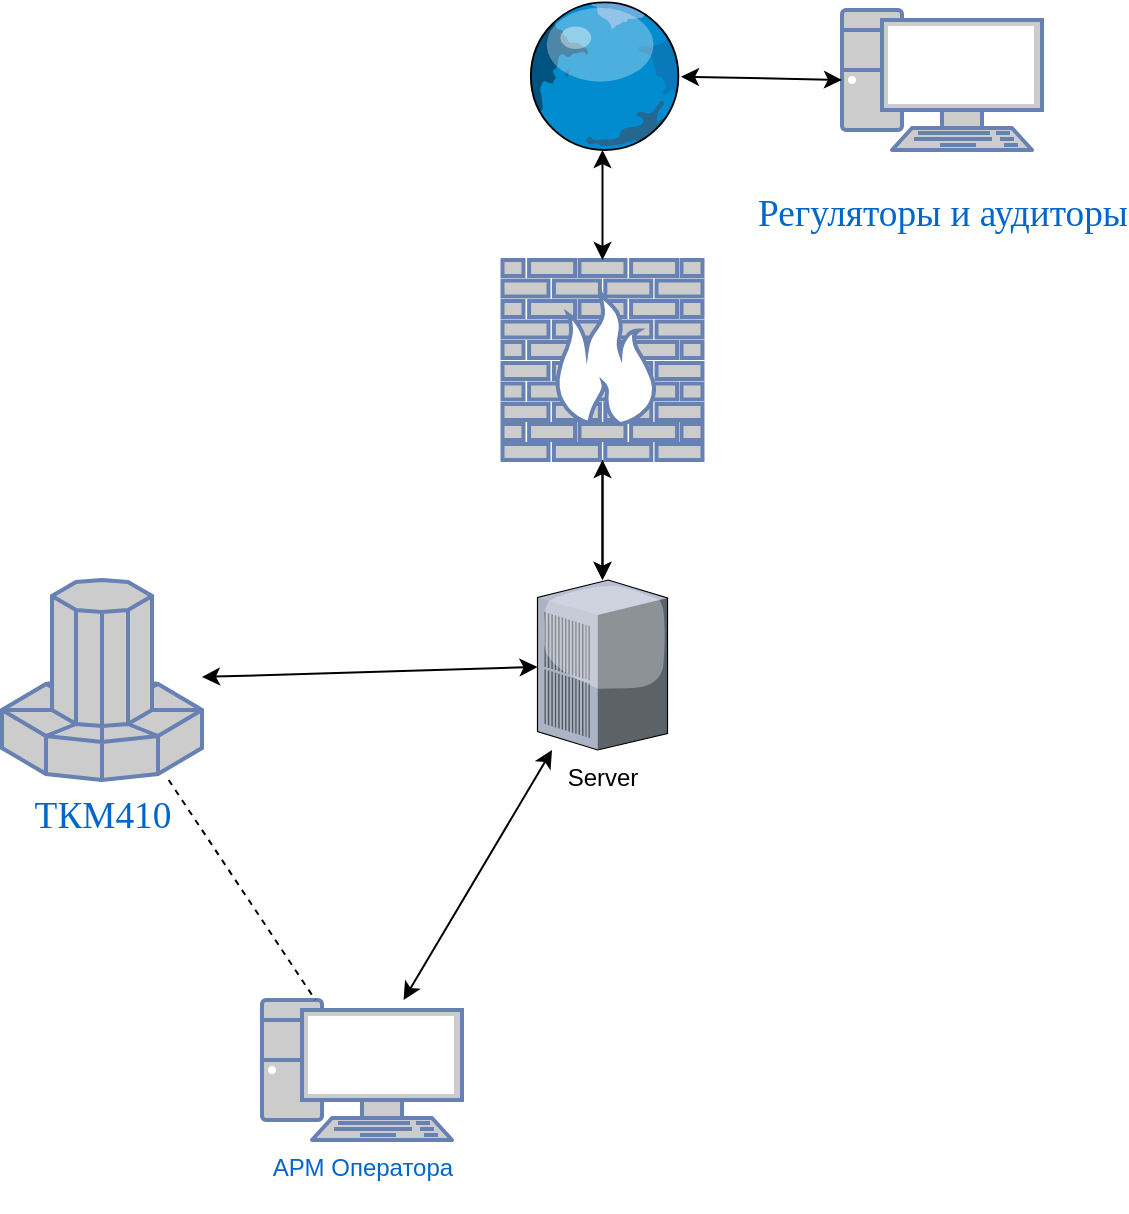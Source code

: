 <mxfile version="24.7.17">
  <diagram name="Страница 1" id="48ZSxTXqiFylBv7yje3z">
    <mxGraphModel dx="2266" dy="1151" grid="1" gridSize="10" guides="1" tooltips="1" connect="1" arrows="1" fold="1" page="1" pageScale="1" pageWidth="1100" pageHeight="850" math="0" shadow="0">
      <root>
        <mxCell id="0" />
        <mxCell id="1" parent="0" />
        <mxCell id="kDG_s7natI8IHwBsLzGt-8" value="" style="edgeStyle=orthogonalEdgeStyle;rounded=0;orthogonalLoop=1;jettySize=auto;html=1;" edge="1" parent="1" source="kDG_s7natI8IHwBsLzGt-1" target="kDG_s7natI8IHwBsLzGt-4">
          <mxGeometry relative="1" as="geometry" />
        </mxCell>
        <mxCell id="kDG_s7natI8IHwBsLzGt-1" value="" style="fontColor=#0066CC;verticalAlign=top;verticalLabelPosition=bottom;labelPosition=center;align=center;html=1;outlineConnect=0;fillColor=#CCCCCC;strokeColor=#6881B3;gradientColor=none;gradientDirection=north;strokeWidth=2;shape=mxgraph.networks.firewall;" vertex="1" parent="1">
          <mxGeometry x="480.25" y="200" width="100" height="100" as="geometry" />
        </mxCell>
        <mxCell id="kDG_s7natI8IHwBsLzGt-2" value="" style="verticalLabelPosition=bottom;sketch=0;aspect=fixed;html=1;verticalAlign=top;strokeColor=none;align=center;outlineConnect=0;shape=mxgraph.citrix.globe;" vertex="1" parent="1">
          <mxGeometry x="491" y="70" width="78.5" height="75" as="geometry" />
        </mxCell>
        <mxCell id="kDG_s7natI8IHwBsLzGt-3" value="" style="endArrow=classic;startArrow=classic;html=1;rounded=0;exitX=0.5;exitY=0;exitDx=0;exitDy=0;exitPerimeter=0;" edge="1" parent="1" source="kDG_s7natI8IHwBsLzGt-1" target="kDG_s7natI8IHwBsLzGt-2">
          <mxGeometry width="50" height="50" relative="1" as="geometry">
            <mxPoint x="440" y="180" as="sourcePoint" />
            <mxPoint x="490" y="130" as="targetPoint" />
          </mxGeometry>
        </mxCell>
        <mxCell id="kDG_s7natI8IHwBsLzGt-4" value="Server" style="verticalLabelPosition=bottom;sketch=0;aspect=fixed;html=1;verticalAlign=top;strokeColor=none;align=center;outlineConnect=0;shape=mxgraph.citrix.pbx_server;" vertex="1" parent="1">
          <mxGeometry x="497.75" y="360" width="65" height="85" as="geometry" />
        </mxCell>
        <mxCell id="kDG_s7natI8IHwBsLzGt-5" value="" style="endArrow=classic;startArrow=classic;html=1;rounded=0;entryX=0.5;entryY=1;entryDx=0;entryDy=0;entryPerimeter=0;" edge="1" parent="1" source="kDG_s7natI8IHwBsLzGt-4" target="kDG_s7natI8IHwBsLzGt-1">
          <mxGeometry width="50" height="50" relative="1" as="geometry">
            <mxPoint x="540" y="210" as="sourcePoint" />
            <mxPoint x="540" y="155" as="targetPoint" />
          </mxGeometry>
        </mxCell>
        <mxCell id="kDG_s7natI8IHwBsLzGt-6" value="&lt;span style=&quot;font-size:14.0pt;font-family:&amp;quot;Times New Roman&amp;quot;,serif;&lt;br/&gt;mso-fareast-font-family:&amp;quot;Times New Roman&amp;quot;;mso-ansi-language:RU;mso-fareast-language:&lt;br/&gt;ZH-CN;mso-bidi-language:AR-SA&quot;&gt;ТКМ410&lt;/span&gt;" style="fontColor=#0066CC;verticalAlign=top;verticalLabelPosition=bottom;labelPosition=center;align=center;html=1;outlineConnect=0;fillColor=#CCCCCC;strokeColor=#6881B3;gradientColor=none;gradientDirection=north;strokeWidth=2;shape=mxgraph.networks.supercomputer;" vertex="1" parent="1">
          <mxGeometry x="230" y="360" width="100" height="100" as="geometry" />
        </mxCell>
        <mxCell id="kDG_s7natI8IHwBsLzGt-7" value="АРМ Оператора&lt;div&gt;&lt;br&gt;&lt;/div&gt;" style="fontColor=#0066CC;verticalAlign=top;verticalLabelPosition=bottom;labelPosition=center;align=center;html=1;outlineConnect=0;fillColor=#CCCCCC;strokeColor=#6881B3;gradientColor=none;gradientDirection=north;strokeWidth=2;shape=mxgraph.networks.pc;" vertex="1" parent="1">
          <mxGeometry x="360" y="570" width="100" height="70" as="geometry" />
        </mxCell>
        <mxCell id="kDG_s7natI8IHwBsLzGt-9" value="" style="endArrow=classic;startArrow=classic;html=1;rounded=0;" edge="1" parent="1" source="kDG_s7natI8IHwBsLzGt-6" target="kDG_s7natI8IHwBsLzGt-4">
          <mxGeometry width="50" height="50" relative="1" as="geometry">
            <mxPoint x="540" y="370" as="sourcePoint" />
            <mxPoint x="540" y="310" as="targetPoint" />
          </mxGeometry>
        </mxCell>
        <mxCell id="kDG_s7natI8IHwBsLzGt-11" value="" style="endArrow=classic;startArrow=classic;html=1;rounded=0;" edge="1" parent="1" source="kDG_s7natI8IHwBsLzGt-7" target="kDG_s7natI8IHwBsLzGt-4">
          <mxGeometry width="50" height="50" relative="1" as="geometry">
            <mxPoint x="560" y="390" as="sourcePoint" />
            <mxPoint x="560" y="330" as="targetPoint" />
          </mxGeometry>
        </mxCell>
        <mxCell id="kDG_s7natI8IHwBsLzGt-12" value="" style="endArrow=none;dashed=1;html=1;rounded=0;" edge="1" parent="1" source="kDG_s7natI8IHwBsLzGt-6" target="kDG_s7natI8IHwBsLzGt-7">
          <mxGeometry width="50" height="50" relative="1" as="geometry">
            <mxPoint x="330" y="560" as="sourcePoint" />
            <mxPoint x="380" y="510" as="targetPoint" />
          </mxGeometry>
        </mxCell>
        <mxCell id="kDG_s7natI8IHwBsLzGt-13" value="&#xa;&lt;span style=&quot;font-size:14.0pt;font-family:&amp;quot;Times New Roman&amp;quot;,serif;&#xa;mso-fareast-font-family:&amp;quot;Times New Roman&amp;quot;;mso-ansi-language:RU;mso-fareast-language:&#xa;ZH-CN;mso-bidi-language:AR-SA&quot;&gt;Регуляторы и аудиторы&lt;/span&gt;&#xa;&#xa;&#xa;&#xa;" style="fontColor=#0066CC;verticalAlign=top;verticalLabelPosition=bottom;labelPosition=center;align=center;html=1;outlineConnect=0;fillColor=#CCCCCC;strokeColor=#6881B3;gradientColor=none;gradientDirection=north;strokeWidth=2;shape=mxgraph.networks.pc;" vertex="1" parent="1">
          <mxGeometry x="650" y="75" width="100" height="70" as="geometry" />
        </mxCell>
        <mxCell id="kDG_s7natI8IHwBsLzGt-14" value="" style="endArrow=classic;startArrow=classic;html=1;rounded=0;entryX=0;entryY=0.5;entryDx=0;entryDy=0;entryPerimeter=0;" edge="1" parent="1" source="kDG_s7natI8IHwBsLzGt-2" target="kDG_s7natI8IHwBsLzGt-13">
          <mxGeometry width="50" height="50" relative="1" as="geometry">
            <mxPoint x="570" y="150" as="sourcePoint" />
            <mxPoint x="620" y="100" as="targetPoint" />
          </mxGeometry>
        </mxCell>
      </root>
    </mxGraphModel>
  </diagram>
</mxfile>
